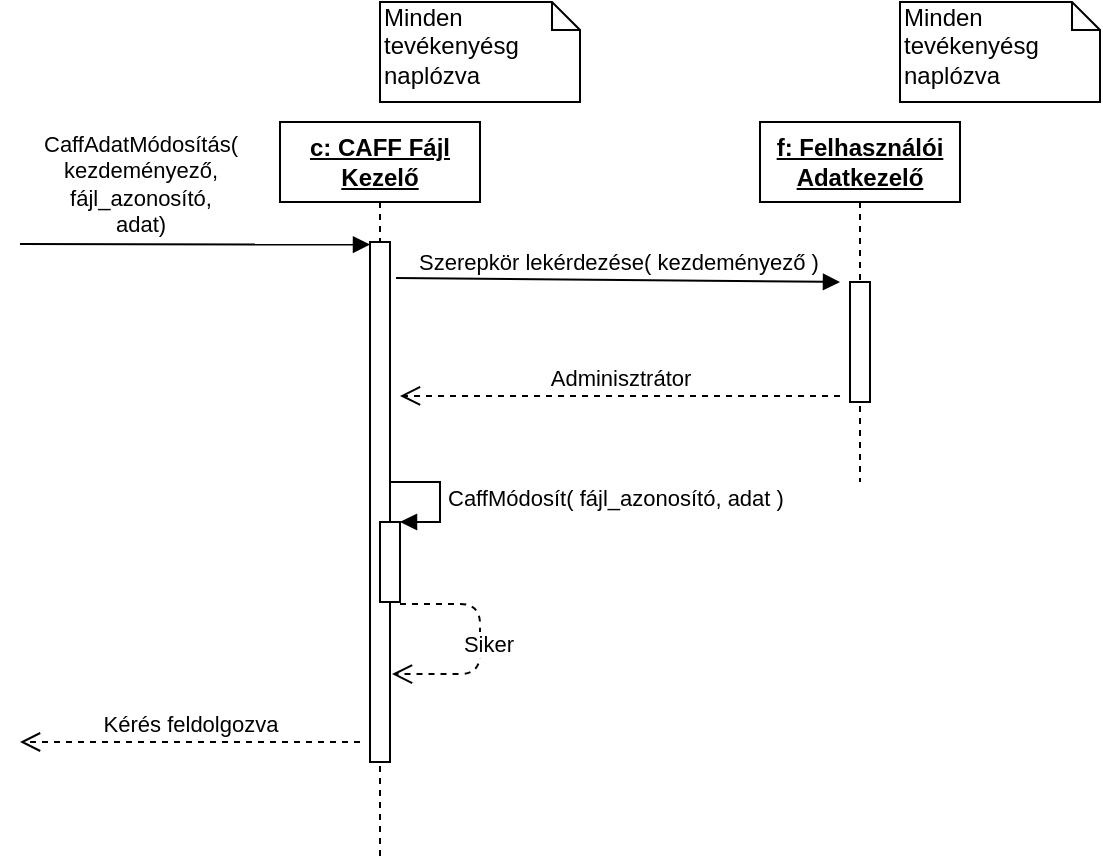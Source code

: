 <mxfile version="13.8.0" type="google"><diagram id="aZ4ASEEj4oPcHKY8g7m_" name="Page-1"><mxGraphModel dx="1422" dy="834" grid="1" gridSize="10" guides="1" tooltips="1" connect="1" arrows="1" fold="1" page="1" pageScale="1" pageWidth="827" pageHeight="1169" math="0" shadow="0"><root><mxCell id="0"/><mxCell id="1" parent="0"/><mxCell id="wyZaheLTL8pxxrvmlAxY-3" value="&lt;b&gt;&lt;u&gt;c: CAFF Fájl Kezelő&lt;/u&gt;&lt;/b&gt;" style="shape=umlLifeline;perimeter=lifelinePerimeter;whiteSpace=wrap;html=1;container=1;collapsible=0;recursiveResize=0;outlineConnect=0;" parent="1" vertex="1"><mxGeometry x="250" y="160" width="100" height="370" as="geometry"/></mxCell><mxCell id="wyZaheLTL8pxxrvmlAxY-4" value="" style="html=1;points=[];perimeter=orthogonalPerimeter;" parent="wyZaheLTL8pxxrvmlAxY-3" vertex="1"><mxGeometry x="45" y="60" width="10" height="260" as="geometry"/></mxCell><mxCell id="wyZaheLTL8pxxrvmlAxY-5" value="CaffAdatMódosítás(&lt;br&gt;kezdeményező,&lt;br&gt;fájl_azonosító,&lt;br&gt;adat)" style="html=1;verticalAlign=bottom;endArrow=block;entryX=0;entryY=0.005;entryDx=0;entryDy=0;entryPerimeter=0;" parent="1" target="wyZaheLTL8pxxrvmlAxY-4" edge="1"><mxGeometry x="-0.314" y="1" width="80" relative="1" as="geometry"><mxPoint x="120" y="221" as="sourcePoint"/><mxPoint x="279.5" y="230" as="targetPoint"/><mxPoint as="offset"/></mxGeometry></mxCell><mxCell id="C5qgoS2UwsXb4MIN9jB9-1" value="Minden tevékenyésg naplózva" style="shape=note;whiteSpace=wrap;html=1;size=14;verticalAlign=top;align=left;spacingTop=-6;" parent="1" vertex="1"><mxGeometry x="300" y="100" width="100" height="50" as="geometry"/></mxCell><mxCell id="C5qgoS2UwsXb4MIN9jB9-2" value="&lt;b&gt;&lt;u&gt;f: Felhasználói Adatkezelő&lt;/u&gt;&lt;/b&gt;" style="shape=umlLifeline;perimeter=lifelinePerimeter;whiteSpace=wrap;html=1;container=1;collapsible=0;recursiveResize=0;outlineConnect=0;" parent="1" vertex="1"><mxGeometry x="490" y="160" width="100" height="180" as="geometry"/></mxCell><mxCell id="C5qgoS2UwsXb4MIN9jB9-13" value="" style="html=1;points=[];perimeter=orthogonalPerimeter;" parent="C5qgoS2UwsXb4MIN9jB9-2" vertex="1"><mxGeometry x="45" y="80" width="10" height="60" as="geometry"/></mxCell><mxCell id="C5qgoS2UwsXb4MIN9jB9-6" value="Minden tevékenyésg naplózva" style="shape=note;whiteSpace=wrap;html=1;size=14;verticalAlign=top;align=left;spacingTop=-6;" parent="1" vertex="1"><mxGeometry x="560" y="100" width="100" height="50" as="geometry"/></mxCell><mxCell id="C5qgoS2UwsXb4MIN9jB9-14" value="Szerepkör lekérdezése( kezdeményező )" style="html=1;verticalAlign=bottom;endArrow=block;exitX=1.3;exitY=0.069;exitDx=0;exitDy=0;exitPerimeter=0;" parent="1" source="wyZaheLTL8pxxrvmlAxY-4" edge="1"><mxGeometry relative="1" as="geometry"><mxPoint x="450" y="350" as="sourcePoint"/><mxPoint x="530" y="240" as="targetPoint"/></mxGeometry></mxCell><mxCell id="C5qgoS2UwsXb4MIN9jB9-15" value="Adminisztrátor" style="html=1;verticalAlign=bottom;endArrow=open;dashed=1;endSize=8;entryX=1.5;entryY=0.296;entryDx=0;entryDy=0;entryPerimeter=0;" parent="1" target="wyZaheLTL8pxxrvmlAxY-4" edge="1"><mxGeometry relative="1" as="geometry"><mxPoint x="450" y="407" as="targetPoint"/><mxPoint x="530" y="297" as="sourcePoint"/></mxGeometry></mxCell><mxCell id="C5qgoS2UwsXb4MIN9jB9-18" value="" style="html=1;points=[];perimeter=orthogonalPerimeter;" parent="1" vertex="1"><mxGeometry x="300" y="360" width="10" height="40" as="geometry"/></mxCell><mxCell id="C5qgoS2UwsXb4MIN9jB9-19" value="CaffMódosít( fájl_azonosító, adat )" style="edgeStyle=orthogonalEdgeStyle;html=1;align=left;spacingLeft=2;endArrow=block;rounded=0;entryX=1;entryY=0;" parent="1" target="C5qgoS2UwsXb4MIN9jB9-18" edge="1"><mxGeometry relative="1" as="geometry"><mxPoint x="305" y="340" as="sourcePoint"/><Array as="points"><mxPoint x="330" y="340"/></Array></mxGeometry></mxCell><mxCell id="C5qgoS2UwsXb4MIN9jB9-20" value="Siker" style="html=1;verticalAlign=bottom;endArrow=open;dashed=1;endSize=8;exitX=1;exitY=1.025;exitDx=0;exitDy=0;exitPerimeter=0;entryX=1.1;entryY=0.491;entryDx=0;entryDy=0;entryPerimeter=0;" parent="1" edge="1"><mxGeometry x="0.36" y="-12" relative="1" as="geometry"><mxPoint x="310" y="401" as="sourcePoint"/><mxPoint x="306" y="436.04" as="targetPoint"/><Array as="points"><mxPoint x="350" y="401"/><mxPoint x="350" y="436"/></Array><mxPoint x="10" y="6" as="offset"/></mxGeometry></mxCell><mxCell id="C5qgoS2UwsXb4MIN9jB9-21" value="Kérés feldolgozva" style="html=1;verticalAlign=bottom;endArrow=open;dashed=1;endSize=8;" parent="1" edge="1"><mxGeometry relative="1" as="geometry"><mxPoint x="290" y="470" as="sourcePoint"/><mxPoint x="120" y="470" as="targetPoint"/></mxGeometry></mxCell></root></mxGraphModel></diagram></mxfile>